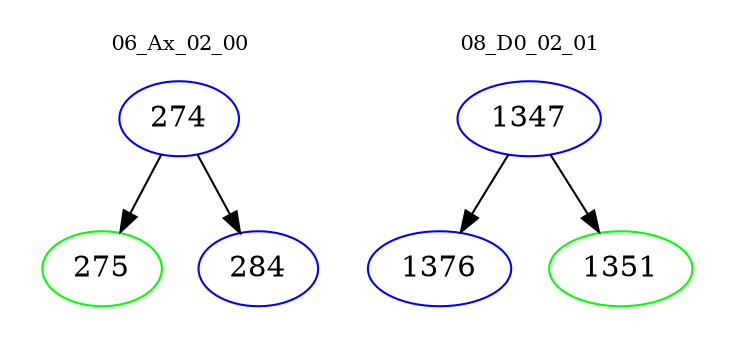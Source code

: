 digraph{
subgraph cluster_0 {
color = white
label = "06_Ax_02_00";
fontsize=10;
T0_274 [label="274", color="blue"]
T0_274 -> T0_275 [color="black"]
T0_275 [label="275", color="green"]
T0_274 -> T0_284 [color="black"]
T0_284 [label="284", color="blue"]
}
subgraph cluster_1 {
color = white
label = "08_D0_02_01";
fontsize=10;
T1_1347 [label="1347", color="blue"]
T1_1347 -> T1_1376 [color="black"]
T1_1376 [label="1376", color="blue"]
T1_1347 -> T1_1351 [color="black"]
T1_1351 [label="1351", color="green"]
}
}
